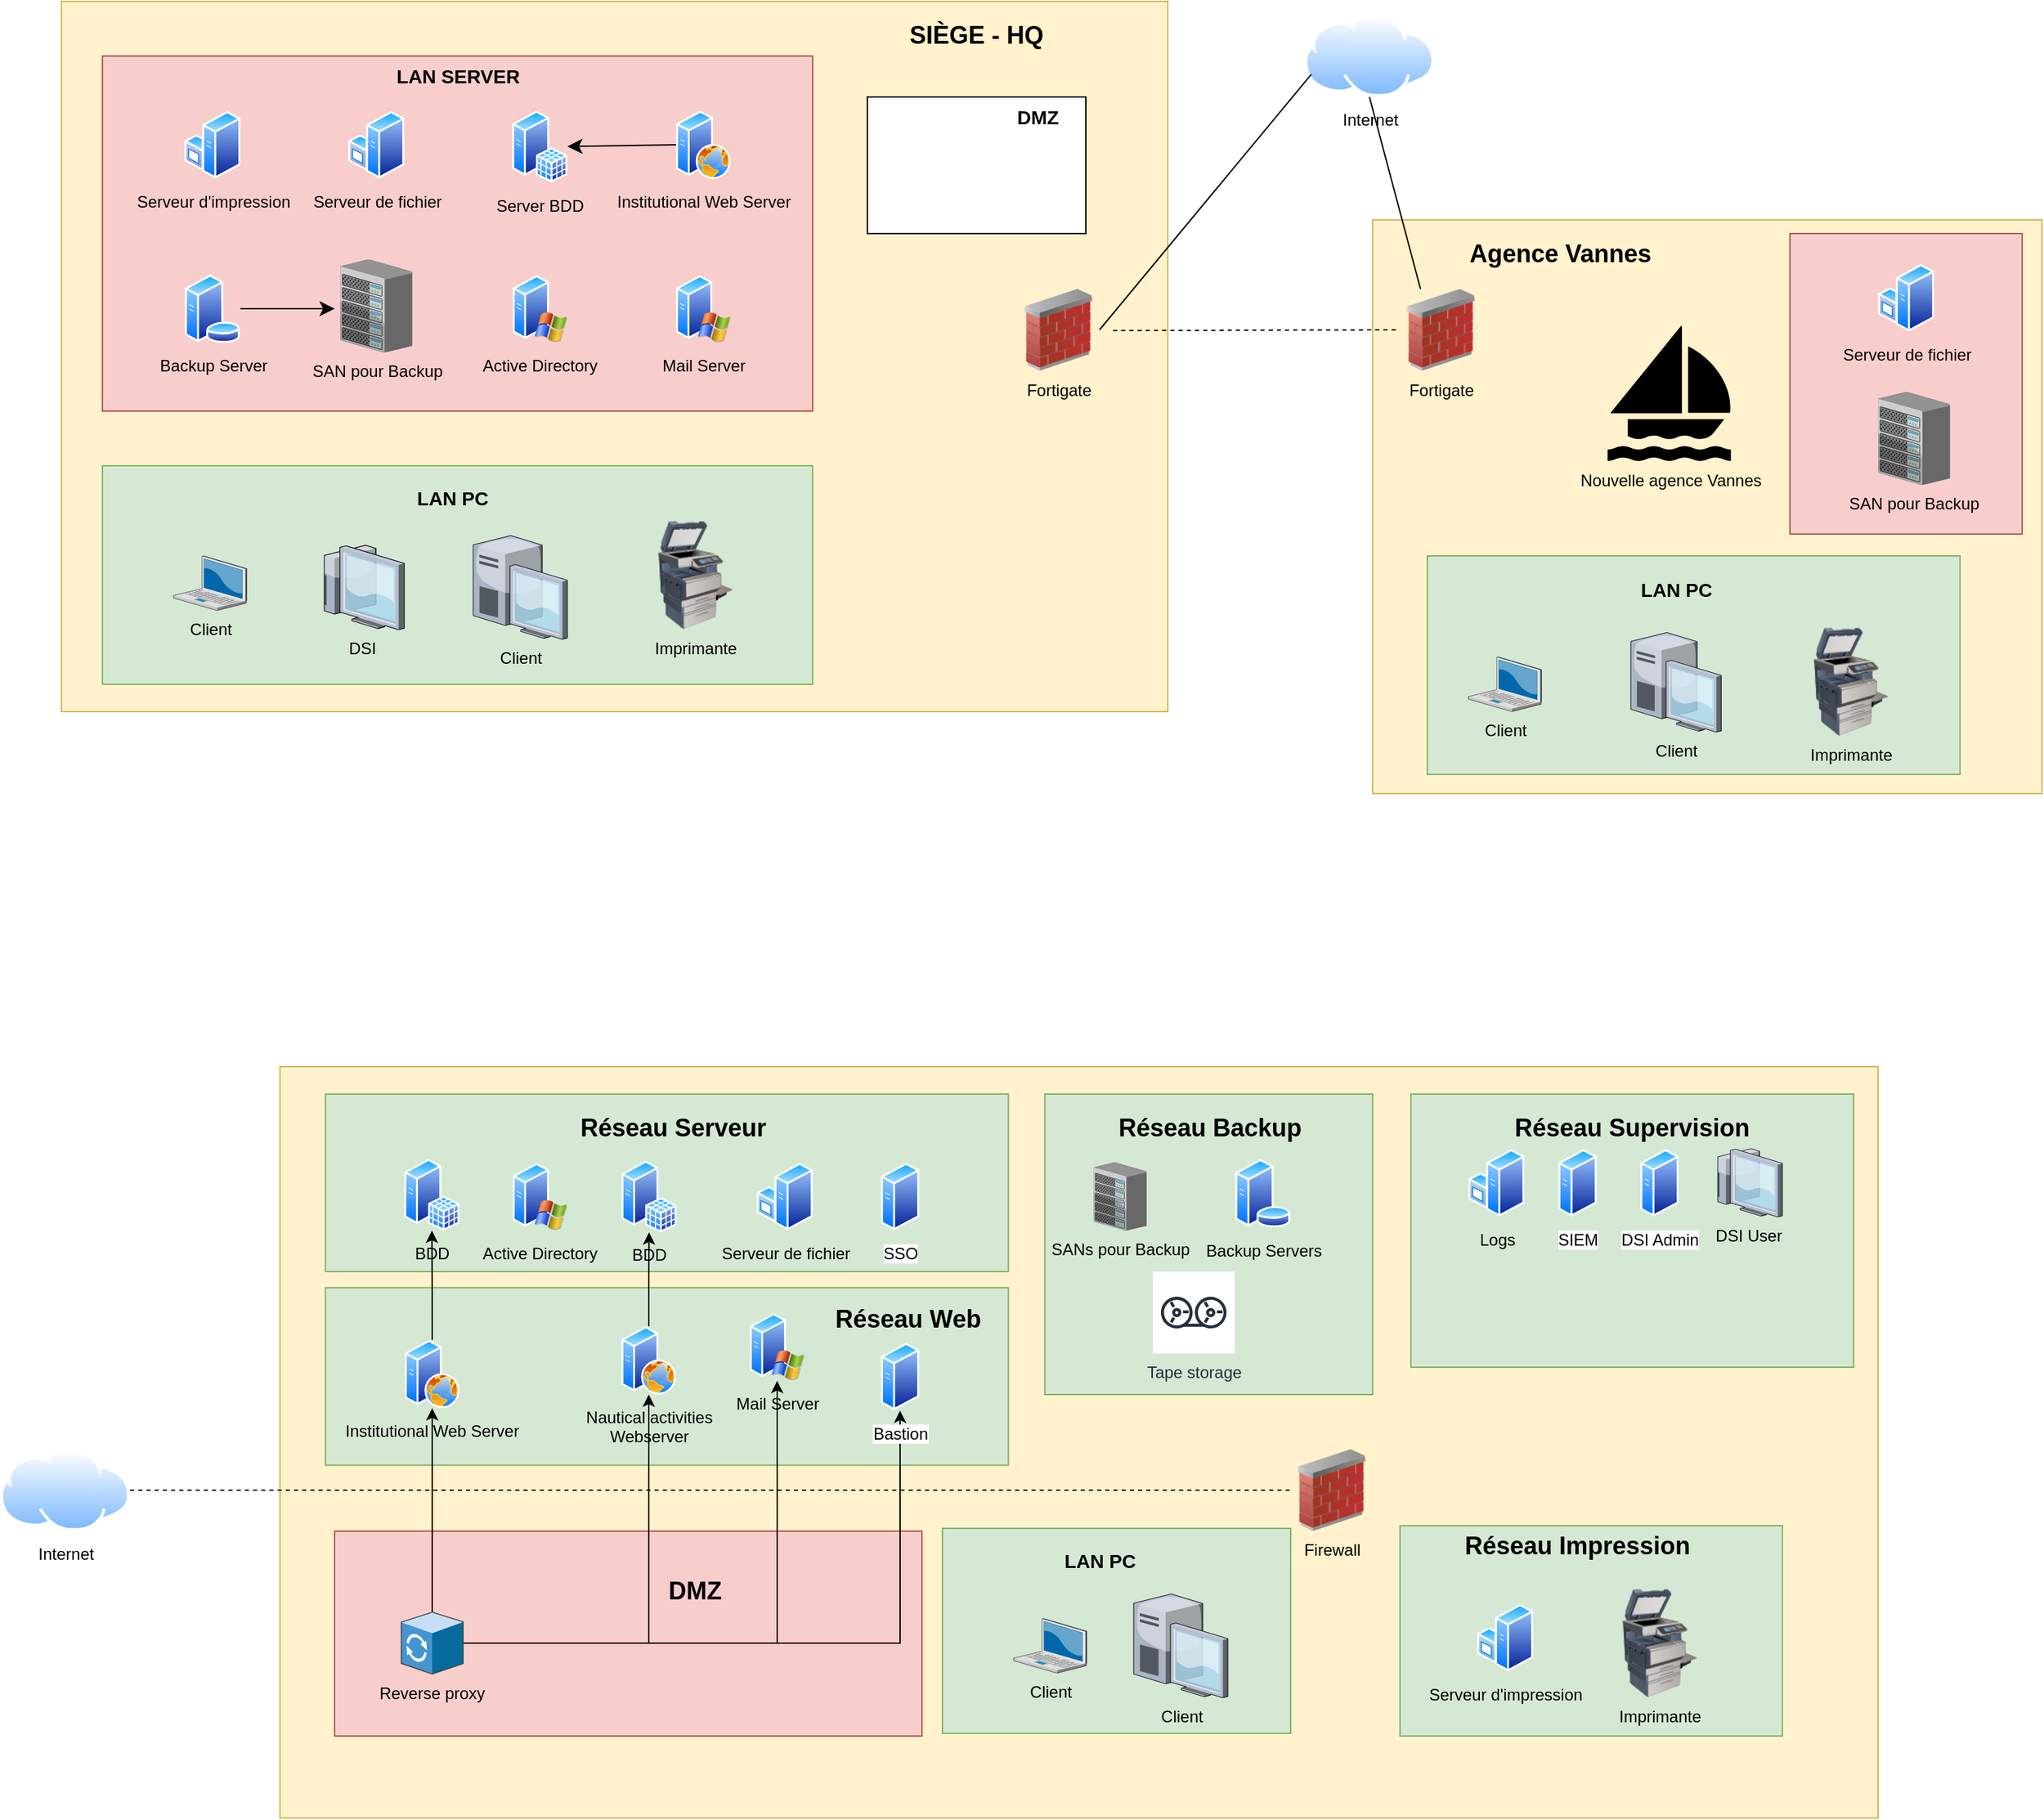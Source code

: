 <mxfile version="26.1.1">
  <diagram name="Page-1" id="sl0Z7fPfuQKRQQ2DEkUn">
    <mxGraphModel dx="2336" dy="1996" grid="1" gridSize="10" guides="1" tooltips="1" connect="1" arrows="1" fold="1" page="1" pageScale="1" pageWidth="827" pageHeight="1169" math="0" shadow="0">
      <root>
        <mxCell id="0" />
        <mxCell id="1" parent="0" />
        <mxCell id="iEDo4Cskuz566fupXp4_-1" value="" style="verticalLabelPosition=bottom;verticalAlign=top;html=1;shape=mxgraph.basic.rect;fillColor2=none;strokeWidth=1;size=20;indent=5;fillColor=#fff2cc;strokeColor=#d6b656;" parent="1" vertex="1">
          <mxGeometry x="910" y="120" width="490" height="420" as="geometry" />
        </mxCell>
        <mxCell id="iEDo4Cskuz566fupXp4_-2" value="" style="verticalLabelPosition=bottom;verticalAlign=top;html=1;shape=mxgraph.basic.rect;fillColor2=none;strokeWidth=1;size=20;indent=5;fillColor=#fff2cc;strokeColor=#d6b656;" parent="1" vertex="1">
          <mxGeometry x="-50" y="-40" width="810" height="520" as="geometry" />
        </mxCell>
        <mxCell id="iEDo4Cskuz566fupXp4_-3" value="" style="verticalLabelPosition=bottom;verticalAlign=top;html=1;shape=mxgraph.basic.rect;fillColor2=none;strokeWidth=1;size=20;indent=5;fillColor=#d5e8d4;strokeColor=#82b366;" parent="1" vertex="1">
          <mxGeometry x="-20" y="300" width="520" height="160" as="geometry" />
        </mxCell>
        <mxCell id="iEDo4Cskuz566fupXp4_-4" value="" style="verticalLabelPosition=bottom;verticalAlign=top;html=1;shape=mxgraph.basic.rect;fillColor2=none;strokeWidth=1;size=20;indent=5;fillColor=#f8cecc;strokeColor=#b85450;" parent="1" vertex="1">
          <mxGeometry x="-20" width="520" height="260" as="geometry" />
        </mxCell>
        <mxCell id="iEDo4Cskuz566fupXp4_-5" value="Active Directory" style="image;aspect=fixed;perimeter=ellipsePerimeter;html=1;align=center;shadow=0;dashed=0;spacingTop=3;image=img/lib/active_directory/windows_server_2.svg;labelBackgroundColor=none;" parent="1" vertex="1">
          <mxGeometry x="280.43" y="160" width="40" height="50" as="geometry" />
        </mxCell>
        <mxCell id="iEDo4Cskuz566fupXp4_-6" value="Institutional Web Server" style="image;aspect=fixed;perimeter=ellipsePerimeter;html=1;align=center;shadow=0;dashed=0;spacingTop=3;image=img/lib/active_directory/web_server.svg;labelBackgroundColor=none;" parent="1" vertex="1">
          <mxGeometry x="400" y="40" width="40" height="50" as="geometry" />
        </mxCell>
        <mxCell id="iEDo4Cskuz566fupXp4_-7" value="Server BDD" style="image;aspect=fixed;perimeter=ellipsePerimeter;html=1;align=center;shadow=0;dashed=0;spacingTop=3;image=img/lib/active_directory/sql_server.svg;labelBackgroundColor=none;" parent="1" vertex="1">
          <mxGeometry x="280" y="40" width="40.43" height="52.5" as="geometry" />
        </mxCell>
        <mxCell id="iEDo4Cskuz566fupXp4_-8" value="Serveur de fichier" style="image;aspect=fixed;perimeter=ellipsePerimeter;html=1;align=center;shadow=0;dashed=0;spacingTop=3;image=img/lib/active_directory/windows_server.svg;labelBackgroundColor=none;" parent="1" vertex="1">
          <mxGeometry x="160" y="40" width="41" height="50" as="geometry" />
        </mxCell>
        <mxCell id="iEDo4Cskuz566fupXp4_-9" value="Serveur d&#39;impression" style="image;aspect=fixed;perimeter=ellipsePerimeter;html=1;align=center;shadow=0;dashed=0;spacingTop=3;image=img/lib/active_directory/windows_server.svg;labelBackgroundColor=none;" parent="1" vertex="1">
          <mxGeometry x="40" y="40" width="41" height="50" as="geometry" />
        </mxCell>
        <mxCell id="iEDo4Cskuz566fupXp4_-10" value="&lt;span&gt;Backup Server&lt;/span&gt;" style="image;aspect=fixed;perimeter=ellipsePerimeter;html=1;align=center;shadow=0;dashed=0;spacingTop=3;image=img/lib/active_directory/database_server.svg;labelBackgroundColor=none;" parent="1" vertex="1">
          <mxGeometry x="40" y="160" width="41" height="50" as="geometry" />
        </mxCell>
        <mxCell id="iEDo4Cskuz566fupXp4_-11" value="Imprimante" style="image;html=1;image=img/lib/clip_art/computers/Printer_Commercial_128x128.png;labelBackgroundColor=none;" parent="1" vertex="1">
          <mxGeometry x="374" y="340" width="80" height="80" as="geometry" />
        </mxCell>
        <mxCell id="iEDo4Cskuz566fupXp4_-12" value="Fortigate" style="image;html=1;image=img/lib/clip_art/networking/Firewall_02_128x128.png;labelBackgroundColor=none;" parent="1" vertex="1">
          <mxGeometry x="650" y="170.5" width="60" height="60" as="geometry" />
        </mxCell>
        <mxCell id="iEDo4Cskuz566fupXp4_-13" value="Internet" style="image;aspect=fixed;perimeter=ellipsePerimeter;html=1;align=center;shadow=0;dashed=0;spacingTop=3;image=img/lib/active_directory/internet_cloud.svg;" parent="1" vertex="1">
          <mxGeometry x="860" y="-30" width="95.24" height="60" as="geometry" />
        </mxCell>
        <mxCell id="iEDo4Cskuz566fupXp4_-14" value="Nouvelle agence Vannes" style="shape=mxgraph.signs.sports.sail_boat;html=1;pointerEvents=1;fillColor=#000000;strokeColor=none;verticalLabelPosition=bottom;verticalAlign=top;align=center;" parent="1" vertex="1">
          <mxGeometry x="1082" y="197.5" width="92" height="99" as="geometry" />
        </mxCell>
        <mxCell id="iEDo4Cskuz566fupXp4_-15" value="Mail Server" style="image;aspect=fixed;perimeter=ellipsePerimeter;html=1;align=center;shadow=0;dashed=0;spacingTop=3;image=img/lib/active_directory/windows_server_2.svg;labelBackgroundColor=none;" parent="1" vertex="1">
          <mxGeometry x="400" y="160" width="40" height="50" as="geometry" />
        </mxCell>
        <mxCell id="iEDo4Cskuz566fupXp4_-16" value="Client" style="verticalLabelPosition=bottom;sketch=0;aspect=fixed;html=1;verticalAlign=top;strokeColor=none;align=center;outlineConnect=0;shape=mxgraph.citrix.laptop_2;labelBackgroundColor=none;" parent="1" vertex="1">
          <mxGeometry x="32" y="366" width="53.64" height="40" as="geometry" />
        </mxCell>
        <mxCell id="iEDo4Cskuz566fupXp4_-17" value="&lt;h3&gt;LAN SERVER&lt;/h3&gt;" style="text;html=1;align=center;verticalAlign=middle;whiteSpace=wrap;rounded=0;" parent="1" vertex="1">
          <mxGeometry x="191.43" width="98.57" height="30" as="geometry" />
        </mxCell>
        <mxCell id="iEDo4Cskuz566fupXp4_-18" value="&lt;h3&gt;LAN PC&lt;/h3&gt;" style="text;html=1;align=center;verticalAlign=middle;whiteSpace=wrap;rounded=0;" parent="1" vertex="1">
          <mxGeometry x="193.68" y="309" width="84.5" height="30" as="geometry" />
        </mxCell>
        <mxCell id="iEDo4Cskuz566fupXp4_-19" value="&lt;h2&gt;SIÈGE - HQ&lt;/h2&gt;" style="text;html=1;align=center;verticalAlign=middle;whiteSpace=wrap;rounded=0;" parent="1" vertex="1">
          <mxGeometry x="565" y="-30" width="110" height="30" as="geometry" />
        </mxCell>
        <mxCell id="iEDo4Cskuz566fupXp4_-20" value="" style="endArrow=classic;html=1;rounded=0;fontSize=12;startSize=8;endSize=8;curved=1;exitX=1;exitY=0.5;exitDx=0;exitDy=0;" parent="1" source="iEDo4Cskuz566fupXp4_-10" edge="1">
          <mxGeometry width="50" height="50" relative="1" as="geometry">
            <mxPoint x="490" y="280" as="sourcePoint" />
            <mxPoint x="150" y="185" as="targetPoint" />
          </mxGeometry>
        </mxCell>
        <mxCell id="iEDo4Cskuz566fupXp4_-21" value="" style="endArrow=classic;html=1;rounded=0;fontSize=12;startSize=8;endSize=8;curved=1;exitX=0;exitY=0.5;exitDx=0;exitDy=0;entryX=1;entryY=0.5;entryDx=0;entryDy=0;" parent="1" source="iEDo4Cskuz566fupXp4_-6" target="iEDo4Cskuz566fupXp4_-7" edge="1">
          <mxGeometry width="50" height="50" relative="1" as="geometry">
            <mxPoint x="490" y="280" as="sourcePoint" />
            <mxPoint x="540" y="230" as="targetPoint" />
          </mxGeometry>
        </mxCell>
        <mxCell id="iEDo4Cskuz566fupXp4_-22" value="DSI" style="verticalLabelPosition=bottom;sketch=0;aspect=fixed;html=1;verticalAlign=top;strokeColor=none;align=center;outlineConnect=0;shape=mxgraph.citrix.thin_client;" parent="1" vertex="1">
          <mxGeometry x="139.2" y="358.2" width="61.8" height="61.8" as="geometry" />
        </mxCell>
        <mxCell id="iEDo4Cskuz566fupXp4_-23" value="Client" style="verticalLabelPosition=bottom;sketch=0;aspect=fixed;html=1;verticalAlign=top;strokeColor=none;align=center;outlineConnect=0;shape=mxgraph.citrix.desktop;" parent="1" vertex="1">
          <mxGeometry x="251.43" y="351.11" width="69" height="75.98" as="geometry" />
        </mxCell>
        <mxCell id="iEDo4Cskuz566fupXp4_-24" value="SAN pour Backup" style="verticalLabelPosition=bottom;sketch=0;aspect=fixed;html=1;verticalAlign=top;strokeColor=none;align=center;outlineConnect=0;shape=mxgraph.citrix.chassis;" parent="1" vertex="1">
          <mxGeometry x="154.13" y="149" width="52.74" height="68.09" as="geometry" />
        </mxCell>
        <mxCell id="iEDo4Cskuz566fupXp4_-25" value="" style="endArrow=none;html=1;rounded=0;fontSize=12;startSize=8;endSize=8;curved=1;entryX=0;entryY=0.75;entryDx=0;entryDy=0;exitX=1;exitY=0.5;exitDx=0;exitDy=0;" parent="1" source="iEDo4Cskuz566fupXp4_-12" target="iEDo4Cskuz566fupXp4_-13" edge="1">
          <mxGeometry width="50" height="50" relative="1" as="geometry">
            <mxPoint x="580" y="210" as="sourcePoint" />
            <mxPoint x="630" y="160" as="targetPoint" />
          </mxGeometry>
        </mxCell>
        <mxCell id="iEDo4Cskuz566fupXp4_-26" value="Fortigate" style="image;html=1;image=img/lib/clip_art/networking/Firewall_02_128x128.png;labelBackgroundColor=none;" parent="1" vertex="1">
          <mxGeometry x="930" y="170.5" width="60" height="60" as="geometry" />
        </mxCell>
        <mxCell id="iEDo4Cskuz566fupXp4_-27" value="" style="endArrow=none;html=1;rounded=0;fontSize=12;startSize=8;endSize=8;curved=1;entryX=0.5;entryY=1;entryDx=0;entryDy=0;exitX=0.25;exitY=0;exitDx=0;exitDy=0;" parent="1" source="iEDo4Cskuz566fupXp4_-26" target="iEDo4Cskuz566fupXp4_-13" edge="1">
          <mxGeometry width="50" height="50" relative="1" as="geometry">
            <mxPoint x="950" y="210" as="sourcePoint" />
            <mxPoint x="1000" y="160" as="targetPoint" />
          </mxGeometry>
        </mxCell>
        <mxCell id="iEDo4Cskuz566fupXp4_-28" value="" style="endArrow=none;dashed=1;html=1;rounded=0;fontSize=12;startSize=8;endSize=8;curved=1;entryX=0;entryY=0.5;entryDx=0;entryDy=0;" parent="1" target="iEDo4Cskuz566fupXp4_-26" edge="1">
          <mxGeometry width="50" height="50" relative="1" as="geometry">
            <mxPoint x="720" y="201" as="sourcePoint" />
            <mxPoint x="810" y="160" as="targetPoint" />
          </mxGeometry>
        </mxCell>
        <mxCell id="iEDo4Cskuz566fupXp4_-29" value="&lt;h2&gt;Agence Vannes&lt;/h2&gt;" style="text;html=1;align=center;verticalAlign=middle;whiteSpace=wrap;rounded=0;" parent="1" vertex="1">
          <mxGeometry x="955.24" y="130" width="184.76" height="30" as="geometry" />
        </mxCell>
        <mxCell id="iEDo4Cskuz566fupXp4_-30" value="" style="rounded=0;whiteSpace=wrap;html=1;" parent="1" vertex="1">
          <mxGeometry x="540" y="30" width="160" height="100" as="geometry" />
        </mxCell>
        <mxCell id="iEDo4Cskuz566fupXp4_-31" value="&lt;h3&gt;DMZ&lt;/h3&gt;" style="text;html=1;align=center;verticalAlign=middle;whiteSpace=wrap;rounded=0;" parent="1" vertex="1">
          <mxGeometry x="630" y="30" width="70" height="30" as="geometry" />
        </mxCell>
        <mxCell id="iEDo4Cskuz566fupXp4_-32" value="" style="verticalLabelPosition=bottom;verticalAlign=top;html=1;shape=mxgraph.basic.rect;fillColor2=none;strokeWidth=1;size=20;indent=5;fillColor=#d5e8d4;strokeColor=#82b366;" parent="1" vertex="1">
          <mxGeometry x="950" y="366" width="390" height="160" as="geometry" />
        </mxCell>
        <mxCell id="iEDo4Cskuz566fupXp4_-33" value="" style="verticalLabelPosition=bottom;verticalAlign=top;html=1;shape=mxgraph.basic.rect;fillColor2=none;strokeWidth=1;size=20;indent=5;fillColor=#f8cecc;strokeColor=#b85450;" parent="1" vertex="1">
          <mxGeometry x="1215.5" y="130" width="170" height="220" as="geometry" />
        </mxCell>
        <mxCell id="iEDo4Cskuz566fupXp4_-34" value="SAN pour Backup" style="verticalLabelPosition=bottom;sketch=0;aspect=fixed;html=1;verticalAlign=top;strokeColor=none;align=center;outlineConnect=0;shape=mxgraph.citrix.chassis;" parent="1" vertex="1">
          <mxGeometry x="1280" y="246" width="52.74" height="68.09" as="geometry" />
        </mxCell>
        <mxCell id="iEDo4Cskuz566fupXp4_-35" value="Client" style="verticalLabelPosition=bottom;sketch=0;aspect=fixed;html=1;verticalAlign=top;strokeColor=none;align=center;outlineConnect=0;shape=mxgraph.citrix.laptop_2;labelBackgroundColor=none;" parent="1" vertex="1">
          <mxGeometry x="980" y="440" width="53.64" height="40" as="geometry" />
        </mxCell>
        <mxCell id="iEDo4Cskuz566fupXp4_-36" value="Client" style="verticalLabelPosition=bottom;sketch=0;aspect=fixed;html=1;verticalAlign=top;strokeColor=none;align=center;outlineConnect=0;shape=mxgraph.citrix.desktop;" parent="1" vertex="1">
          <mxGeometry x="1099" y="422.09" width="66.21" height="72.91" as="geometry" />
        </mxCell>
        <mxCell id="iEDo4Cskuz566fupXp4_-37" value="Imprimante" style="image;html=1;image=img/lib/clip_art/computers/Printer_Commercial_128x128.png;labelBackgroundColor=none;" parent="1" vertex="1">
          <mxGeometry x="1220" y="418.09" width="80" height="80" as="geometry" />
        </mxCell>
        <mxCell id="iEDo4Cskuz566fupXp4_-38" value="Serveur de fichier" style="image;aspect=fixed;perimeter=ellipsePerimeter;html=1;align=center;shadow=0;dashed=0;spacingTop=3;image=img/lib/active_directory/windows_server.svg;labelBackgroundColor=none;" parent="1" vertex="1">
          <mxGeometry x="1280" y="152" width="41" height="50" as="geometry" />
        </mxCell>
        <mxCell id="iEDo4Cskuz566fupXp4_-39" value="&lt;h3&gt;LAN PC&lt;/h3&gt;" style="text;html=1;align=center;verticalAlign=middle;whiteSpace=wrap;rounded=0;" parent="1" vertex="1">
          <mxGeometry x="1089.86" y="376" width="84.5" height="30" as="geometry" />
        </mxCell>
        <mxCell id="iEDo4Cskuz566fupXp4_-40" value="" style="verticalLabelPosition=bottom;verticalAlign=top;html=1;shape=mxgraph.basic.rect;fillColor2=none;strokeWidth=1;size=20;indent=5;fillColor=#fff2cc;strokeColor=#d6b656;" parent="1" vertex="1">
          <mxGeometry x="110" y="740" width="1170" height="550" as="geometry" />
        </mxCell>
        <mxCell id="iEDo4Cskuz566fupXp4_-43" style="edgeStyle=orthogonalEdgeStyle;rounded=0;orthogonalLoop=1;jettySize=auto;html=1;endArrow=none;startFill=0;dashed=1;" parent="1" source="iEDo4Cskuz566fupXp4_-41" target="iEDo4Cskuz566fupXp4_-42" edge="1">
          <mxGeometry relative="1" as="geometry" />
        </mxCell>
        <mxCell id="iEDo4Cskuz566fupXp4_-41" value="Internet" style="image;aspect=fixed;perimeter=ellipsePerimeter;html=1;align=center;shadow=0;dashed=0;spacingTop=3;image=img/lib/active_directory/internet_cloud.svg;" parent="1" vertex="1">
          <mxGeometry x="-95" y="1020" width="95.24" height="60" as="geometry" />
        </mxCell>
        <mxCell id="iEDo4Cskuz566fupXp4_-42" value="Firewall" style="image;html=1;image=img/lib/clip_art/networking/Firewall_02_128x128.png;labelBackgroundColor=none;" parent="1" vertex="1">
          <mxGeometry x="850" y="1020" width="60" height="60" as="geometry" />
        </mxCell>
        <mxCell id="iEDo4Cskuz566fupXp4_-44" value="" style="verticalLabelPosition=bottom;verticalAlign=top;html=1;shape=mxgraph.basic.rect;fillColor2=none;strokeWidth=1;size=20;indent=5;fillColor=#d5e8d4;strokeColor=#82b366;" parent="1" vertex="1">
          <mxGeometry x="143.28" y="760" width="500" height="130" as="geometry" />
        </mxCell>
        <mxCell id="iEDo4Cskuz566fupXp4_-46" value="&lt;h2&gt;Réseau Serveur&lt;/h2&gt;" style="text;html=1;align=center;verticalAlign=middle;whiteSpace=wrap;rounded=0;" parent="1" vertex="1">
          <mxGeometry x="278.18" y="770" width="240" height="30" as="geometry" />
        </mxCell>
        <mxCell id="iEDo4Cskuz566fupXp4_-49" value="Active Directory" style="image;aspect=fixed;perimeter=ellipsePerimeter;html=1;align=center;shadow=0;dashed=0;spacingTop=3;image=img/lib/active_directory/windows_server_2.svg;labelBackgroundColor=none;" parent="1" vertex="1">
          <mxGeometry x="280.43" y="810" width="40" height="50" as="geometry" />
        </mxCell>
        <mxCell id="iEDo4Cskuz566fupXp4_-57" value="" style="verticalLabelPosition=bottom;verticalAlign=top;html=1;shape=mxgraph.basic.rect;fillColor2=none;strokeWidth=1;size=20;indent=5;fillColor=#d5e8d4;strokeColor=#82b366;" parent="1" vertex="1">
          <mxGeometry x="670" y="760" width="240" height="220" as="geometry" />
        </mxCell>
        <mxCell id="iEDo4Cskuz566fupXp4_-50" value="BDD" style="image;aspect=fixed;perimeter=ellipsePerimeter;html=1;align=center;shadow=0;dashed=0;spacingTop=3;image=img/lib/active_directory/sql_server.svg;labelBackgroundColor=none;" parent="1" vertex="1">
          <mxGeometry x="201" y="807.5" width="40.43" height="52.5" as="geometry" />
        </mxCell>
        <mxCell id="iEDo4Cskuz566fupXp4_-59" value="" style="verticalLabelPosition=bottom;verticalAlign=top;html=1;shape=mxgraph.basic.rect;fillColor2=none;strokeWidth=1;size=20;indent=5;fillColor=#d5e8d4;strokeColor=#82b366;" parent="1" vertex="1">
          <mxGeometry x="938" y="760" width="324.13" height="200" as="geometry" />
        </mxCell>
        <mxCell id="iEDo4Cskuz566fupXp4_-53" value="Serveur de fichier" style="image;aspect=fixed;perimeter=ellipsePerimeter;html=1;align=center;shadow=0;dashed=0;spacingTop=3;image=img/lib/active_directory/windows_server.svg;labelBackgroundColor=none;" parent="1" vertex="1">
          <mxGeometry x="459" y="810" width="41" height="50" as="geometry" />
        </mxCell>
        <mxCell id="iEDo4Cskuz566fupXp4_-54" value="&lt;span&gt;SSO&lt;/span&gt;" style="image;aspect=fixed;perimeter=ellipsePerimeter;html=1;align=center;shadow=0;dashed=0;spacingTop=3;image=img/lib/active_directory/generic_server.svg;" parent="1" vertex="1">
          <mxGeometry x="550" y="810" width="28.0" height="50" as="geometry" />
        </mxCell>
        <mxCell id="iEDo4Cskuz566fupXp4_-58" value="&lt;h2&gt;Réseau Backup&lt;/h2&gt;" style="text;html=1;align=center;verticalAlign=middle;whiteSpace=wrap;rounded=0;" parent="1" vertex="1">
          <mxGeometry x="670.64" y="770" width="240" height="30" as="geometry" />
        </mxCell>
        <mxCell id="iEDo4Cskuz566fupXp4_-62" value="&lt;h2&gt;Réseau Supervision&lt;/h2&gt;" style="text;html=1;align=center;verticalAlign=middle;whiteSpace=wrap;rounded=0;" parent="1" vertex="1">
          <mxGeometry x="980.07" y="770" width="240" height="30" as="geometry" />
        </mxCell>
        <mxCell id="iEDo4Cskuz566fupXp4_-64" value="Logs" style="image;aspect=fixed;perimeter=ellipsePerimeter;html=1;align=center;shadow=0;dashed=0;spacingTop=3;image=img/lib/active_directory/windows_server.svg;labelBackgroundColor=none;" parent="1" vertex="1">
          <mxGeometry x="980.07" y="800" width="41" height="50" as="geometry" />
        </mxCell>
        <mxCell id="iEDo4Cskuz566fupXp4_-65" value="&lt;span&gt;SIEM&lt;/span&gt;" style="image;aspect=fixed;perimeter=ellipsePerimeter;html=1;align=center;shadow=0;dashed=0;spacingTop=3;image=img/lib/active_directory/generic_server.svg;" parent="1" vertex="1">
          <mxGeometry x="1046.0" y="800" width="28.0" height="50" as="geometry" />
        </mxCell>
        <mxCell id="iEDo4Cskuz566fupXp4_-67" value="SANs pour Backup" style="verticalLabelPosition=bottom;sketch=0;aspect=fixed;html=1;verticalAlign=top;strokeColor=none;align=center;outlineConnect=0;shape=mxgraph.citrix.chassis;" parent="1" vertex="1">
          <mxGeometry x="705.78" y="810" width="38.73" height="50" as="geometry" />
        </mxCell>
        <mxCell id="iEDo4Cskuz566fupXp4_-68" value="&lt;span&gt;Backup Servers&lt;/span&gt;" style="image;aspect=fixed;perimeter=ellipsePerimeter;html=1;align=center;shadow=0;dashed=0;spacingTop=3;image=img/lib/active_directory/database_server.svg;labelBackgroundColor=none;" parent="1" vertex="1">
          <mxGeometry x="809" y="807.5" width="41" height="50" as="geometry" />
        </mxCell>
        <mxCell id="iEDo4Cskuz566fupXp4_-69" value="" style="verticalLabelPosition=bottom;verticalAlign=top;html=1;shape=mxgraph.basic.rect;fillColor2=none;strokeWidth=1;size=20;indent=5;fillColor=#f8cecc;strokeColor=#b85450;" parent="1" vertex="1">
          <mxGeometry x="150" y="1080" width="430" height="150" as="geometry" />
        </mxCell>
        <mxCell id="iEDo4Cskuz566fupXp4_-106" value="" style="verticalLabelPosition=bottom;verticalAlign=top;html=1;shape=mxgraph.basic.rect;fillColor2=none;strokeWidth=1;size=20;indent=5;fillColor=#d5e8d4;strokeColor=#82b366;" parent="1" vertex="1">
          <mxGeometry x="143.28" y="901.8" width="500" height="130" as="geometry" />
        </mxCell>
        <mxCell id="iEDo4Cskuz566fupXp4_-70" value="&lt;h2&gt;DMZ&lt;/h2&gt;" style="text;html=1;align=center;verticalAlign=middle;whiteSpace=wrap;rounded=0;" parent="1" vertex="1">
          <mxGeometry x="384" y="1109" width="60" height="30" as="geometry" />
        </mxCell>
        <mxCell id="iEDo4Cskuz566fupXp4_-83" style="edgeStyle=orthogonalEdgeStyle;rounded=0;orthogonalLoop=1;jettySize=auto;html=1;" parent="1" source="iEDo4Cskuz566fupXp4_-71" target="iEDo4Cskuz566fupXp4_-50" edge="1">
          <mxGeometry relative="1" as="geometry" />
        </mxCell>
        <mxCell id="iEDo4Cskuz566fupXp4_-71" value="Institutional Web Server" style="image;aspect=fixed;perimeter=ellipsePerimeter;html=1;align=center;shadow=0;dashed=0;spacingTop=3;image=img/lib/active_directory/web_server.svg;labelBackgroundColor=none;" parent="1" vertex="1">
          <mxGeometry x="201.43" y="940" width="40" height="50" as="geometry" />
        </mxCell>
        <mxCell id="iEDo4Cskuz566fupXp4_-75" value="" style="edgeStyle=orthogonalEdgeStyle;rounded=0;orthogonalLoop=1;jettySize=auto;html=1;" parent="1" source="iEDo4Cskuz566fupXp4_-73" target="iEDo4Cskuz566fupXp4_-74" edge="1">
          <mxGeometry relative="1" as="geometry" />
        </mxCell>
        <mxCell id="iEDo4Cskuz566fupXp4_-73" value="Nautical activities&lt;div&gt;Webserver&lt;/div&gt;" style="image;aspect=fixed;perimeter=ellipsePerimeter;html=1;align=center;shadow=0;dashed=0;spacingTop=3;image=img/lib/active_directory/web_server.svg;labelBackgroundColor=none;" parent="1" vertex="1">
          <mxGeometry x="360" y="930" width="40" height="50" as="geometry" />
        </mxCell>
        <mxCell id="iEDo4Cskuz566fupXp4_-74" value="BDD" style="image;aspect=fixed;perimeter=ellipsePerimeter;html=1;align=center;shadow=0;dashed=0;spacingTop=3;image=img/lib/active_directory/sql_server.svg;labelBackgroundColor=none;" parent="1" vertex="1">
          <mxGeometry x="360" y="808.75" width="40.43" height="52.5" as="geometry" />
        </mxCell>
        <mxCell id="iEDo4Cskuz566fupXp4_-79" value="Mail Server" style="image;aspect=fixed;perimeter=ellipsePerimeter;html=1;align=center;shadow=0;dashed=0;spacingTop=3;image=img/lib/active_directory/windows_server_2.svg;labelBackgroundColor=none;" parent="1" vertex="1">
          <mxGeometry x="454" y="920" width="40" height="50" as="geometry" />
        </mxCell>
        <mxCell id="iEDo4Cskuz566fupXp4_-86" style="edgeStyle=orthogonalEdgeStyle;rounded=0;orthogonalLoop=1;jettySize=auto;html=1;" parent="1" source="iEDo4Cskuz566fupXp4_-85" target="iEDo4Cskuz566fupXp4_-71" edge="1">
          <mxGeometry relative="1" as="geometry" />
        </mxCell>
        <mxCell id="iEDo4Cskuz566fupXp4_-87" style="edgeStyle=orthogonalEdgeStyle;rounded=0;orthogonalLoop=1;jettySize=auto;html=1;" parent="1" source="iEDo4Cskuz566fupXp4_-85" target="iEDo4Cskuz566fupXp4_-73" edge="1">
          <mxGeometry relative="1" as="geometry" />
        </mxCell>
        <mxCell id="iEDo4Cskuz566fupXp4_-88" style="edgeStyle=orthogonalEdgeStyle;rounded=0;orthogonalLoop=1;jettySize=auto;html=1;" parent="1" source="iEDo4Cskuz566fupXp4_-85" target="iEDo4Cskuz566fupXp4_-79" edge="1">
          <mxGeometry relative="1" as="geometry" />
        </mxCell>
        <mxCell id="iEDo4Cskuz566fupXp4_-108" style="edgeStyle=orthogonalEdgeStyle;rounded=0;orthogonalLoop=1;jettySize=auto;html=1;" parent="1" source="iEDo4Cskuz566fupXp4_-85" target="iEDo4Cskuz566fupXp4_-104" edge="1">
          <mxGeometry relative="1" as="geometry" />
        </mxCell>
        <mxCell id="iEDo4Cskuz566fupXp4_-85" value="Reverse proxy" style="shadow=0;dashed=0;html=1;labelPosition=center;verticalLabelPosition=bottom;verticalAlign=top;align=center;outlineConnect=0;shape=mxgraph.veeam.3d.proxy;" parent="1" vertex="1">
          <mxGeometry x="198.43" y="1139" width="46" height="46" as="geometry" />
        </mxCell>
        <mxCell id="iEDo4Cskuz566fupXp4_-89" value="" style="verticalLabelPosition=bottom;verticalAlign=top;html=1;shape=mxgraph.basic.rect;fillColor2=none;strokeWidth=1;size=20;indent=5;fillColor=#d5e8d4;strokeColor=#82b366;" parent="1" vertex="1">
          <mxGeometry x="930" y="1076" width="280" height="154" as="geometry" />
        </mxCell>
        <mxCell id="iEDo4Cskuz566fupXp4_-90" value="&lt;h2&gt;Réseau Impression&lt;/h2&gt;" style="text;html=1;align=center;verticalAlign=middle;whiteSpace=wrap;rounded=0;" parent="1" vertex="1">
          <mxGeometry x="940.0" y="1076" width="240" height="30" as="geometry" />
        </mxCell>
        <mxCell id="iEDo4Cskuz566fupXp4_-91" value="Serveur d&#39;impression" style="image;aspect=fixed;perimeter=ellipsePerimeter;html=1;align=center;shadow=0;dashed=0;spacingTop=3;image=img/lib/active_directory/windows_server.svg;labelBackgroundColor=none;" parent="1" vertex="1">
          <mxGeometry x="986.5" y="1133" width="41" height="50" as="geometry" />
        </mxCell>
        <mxCell id="iEDo4Cskuz566fupXp4_-92" value="" style="verticalLabelPosition=bottom;verticalAlign=top;html=1;shape=mxgraph.basic.rect;fillColor2=none;strokeWidth=1;size=20;indent=5;fillColor=#d5e8d4;strokeColor=#82b366;" parent="1" vertex="1">
          <mxGeometry x="595" y="1078" width="255" height="150" as="geometry" />
        </mxCell>
        <mxCell id="iEDo4Cskuz566fupXp4_-93" value="Imprimante" style="image;html=1;image=img/lib/clip_art/computers/Printer_Commercial_128x128.png;labelBackgroundColor=none;" parent="1" vertex="1">
          <mxGeometry x="1080" y="1122" width="80" height="80" as="geometry" />
        </mxCell>
        <mxCell id="iEDo4Cskuz566fupXp4_-94" value="Client" style="verticalLabelPosition=bottom;sketch=0;aspect=fixed;html=1;verticalAlign=top;strokeColor=none;align=center;outlineConnect=0;shape=mxgraph.citrix.laptop_2;labelBackgroundColor=none;" parent="1" vertex="1">
          <mxGeometry x="647" y="1144" width="53.64" height="40" as="geometry" />
        </mxCell>
        <mxCell id="iEDo4Cskuz566fupXp4_-95" value="&lt;h3&gt;LAN PC&lt;/h3&gt;" style="text;html=1;align=center;verticalAlign=middle;whiteSpace=wrap;rounded=0;" parent="1" vertex="1">
          <mxGeometry x="667.75" y="1087" width="84.5" height="30" as="geometry" />
        </mxCell>
        <mxCell id="iEDo4Cskuz566fupXp4_-97" value="Client" style="verticalLabelPosition=bottom;sketch=0;aspect=fixed;html=1;verticalAlign=top;strokeColor=none;align=center;outlineConnect=0;shape=mxgraph.citrix.desktop;" parent="1" vertex="1">
          <mxGeometry x="735.0" y="1126.01" width="69" height="75.98" as="geometry" />
        </mxCell>
        <mxCell id="iEDo4Cskuz566fupXp4_-102" value="DSI User" style="verticalLabelPosition=bottom;sketch=0;aspect=fixed;html=1;verticalAlign=top;strokeColor=none;align=center;outlineConnect=0;shape=mxgraph.citrix.thin_client;" parent="1" vertex="1">
          <mxGeometry x="1160" y="800" width="50" height="50" as="geometry" />
        </mxCell>
        <mxCell id="iEDo4Cskuz566fupXp4_-103" value="DSI Admin" style="image;aspect=fixed;perimeter=ellipsePerimeter;html=1;align=center;shadow=0;dashed=0;spacingTop=3;image=img/lib/active_directory/generic_server.svg;" parent="1" vertex="1">
          <mxGeometry x="1106.0" y="800" width="28.0" height="50" as="geometry" />
        </mxCell>
        <mxCell id="iEDo4Cskuz566fupXp4_-104" value="&lt;span&gt;Bastion&lt;/span&gt;" style="image;aspect=fixed;perimeter=ellipsePerimeter;html=1;align=center;shadow=0;dashed=0;spacingTop=3;image=img/lib/active_directory/generic_server.svg;" parent="1" vertex="1">
          <mxGeometry x="550.0" y="941.8" width="28.0" height="50" as="geometry" />
        </mxCell>
        <mxCell id="iEDo4Cskuz566fupXp4_-107" value="&lt;h2&gt;Réseau Web&lt;/h2&gt;" style="text;html=1;align=center;verticalAlign=middle;whiteSpace=wrap;rounded=0;" parent="1" vertex="1">
          <mxGeometry x="510" y="910" width="120" height="30" as="geometry" />
        </mxCell>
        <mxCell id="FCa00P5Gcy0VoJe-Ny28-3" value="Tape storage" style="sketch=0;outlineConnect=0;fontColor=#232F3E;gradientColor=none;strokeColor=#232F3E;fillColor=#ffffff;dashed=0;verticalLabelPosition=bottom;verticalAlign=top;align=center;html=1;fontSize=12;fontStyle=0;aspect=fixed;shape=mxgraph.aws4.resourceIcon;resIcon=mxgraph.aws4.tape_storage;" vertex="1" parent="1">
          <mxGeometry x="749" y="890" width="60" height="60" as="geometry" />
        </mxCell>
      </root>
    </mxGraphModel>
  </diagram>
</mxfile>

